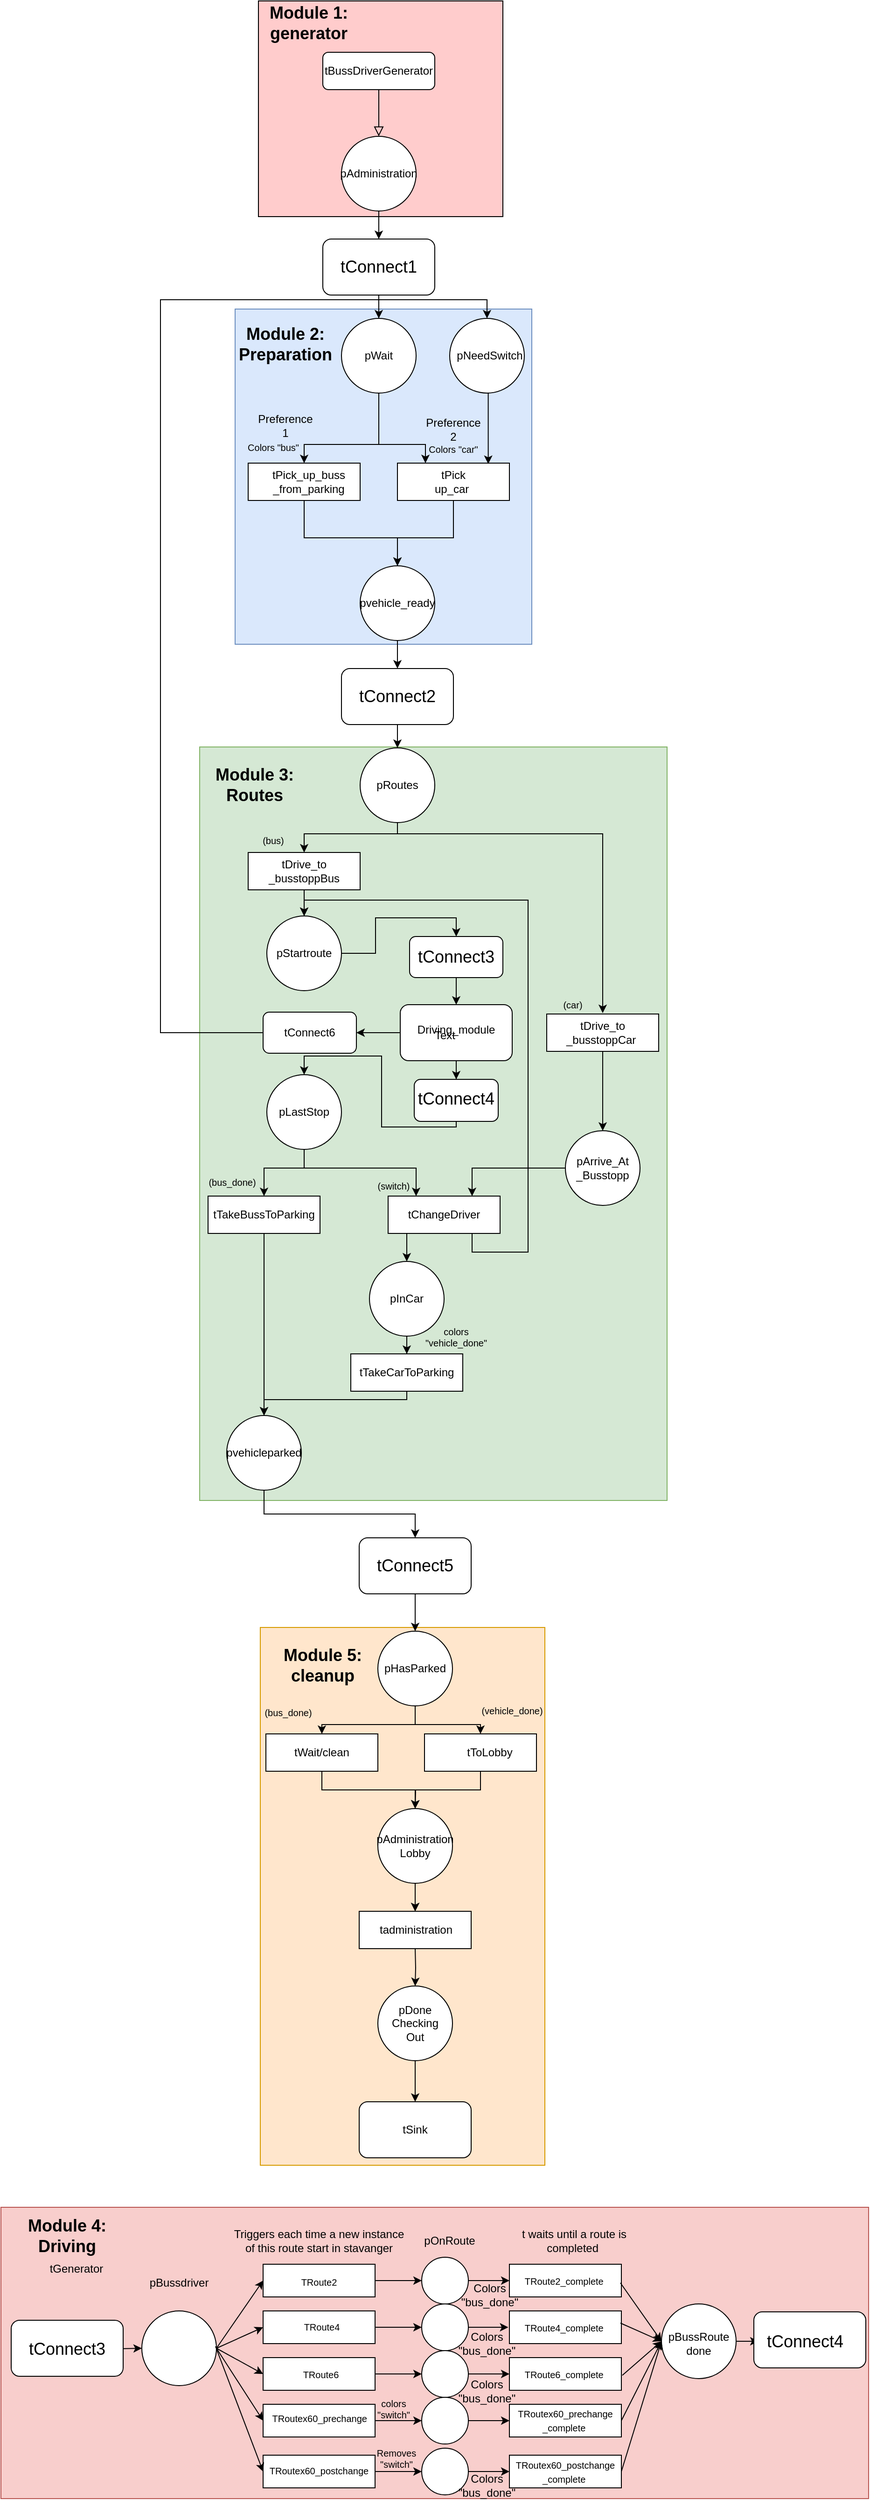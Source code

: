 <mxfile version="15.6.8" type="device"><diagram id="C5RBs43oDa-KdzZeNtuy" name="Page-1"><mxGraphModel dx="1585" dy="1028" grid="0" gridSize="10" guides="1" tooltips="1" connect="1" arrows="1" fold="1" page="0" pageScale="1" pageWidth="827" pageHeight="1169" math="0" shadow="0"><root><mxCell id="WIyWlLk6GJQsqaUBKTNV-0"/><mxCell id="WIyWlLk6GJQsqaUBKTNV-1" parent="WIyWlLk6GJQsqaUBKTNV-0"/><mxCell id="Y0ZDhXcXxqSFaHRM9jwh-70" value="" style="rounded=0;whiteSpace=wrap;html=1;fontSize=12;fillColor=#f8cecc;strokeColor=#b85450;" parent="WIyWlLk6GJQsqaUBKTNV-1" vertex="1"><mxGeometry x="-185" y="2003" width="930" height="312" as="geometry"/></mxCell><mxCell id="UIV8pSgh13lPTZIJmYiK-140" value="" style="rounded=0;whiteSpace=wrap;html=1;fontSize=12;fillColor=#FFCCCC;labelBackgroundColor=#FFCCCC;" parent="WIyWlLk6GJQsqaUBKTNV-1" vertex="1"><mxGeometry x="91" y="-360" width="262" height="231" as="geometry"/></mxCell><mxCell id="UIV8pSgh13lPTZIJmYiK-164" value="" style="rounded=0;whiteSpace=wrap;html=1;fontSize=12;fillColor=#ffe6cc;strokeColor=#d79b00;" parent="WIyWlLk6GJQsqaUBKTNV-1" vertex="1"><mxGeometry x="93" y="1382" width="305" height="576" as="geometry"/></mxCell><mxCell id="UIV8pSgh13lPTZIJmYiK-159" value="" style="rounded=0;whiteSpace=wrap;html=1;fontSize=12;fillColor=#dae8fc;strokeColor=#6c8ebf;" parent="WIyWlLk6GJQsqaUBKTNV-1" vertex="1"><mxGeometry x="66" y="-30" width="318" height="359" as="geometry"/></mxCell><mxCell id="UIV8pSgh13lPTZIJmYiK-162" value="" style="rounded=0;whiteSpace=wrap;html=1;fontSize=12;fillColor=#d5e8d4;strokeColor=#82b366;" parent="WIyWlLk6GJQsqaUBKTNV-1" vertex="1"><mxGeometry x="28" y="439" width="501" height="807" as="geometry"/></mxCell><mxCell id="WIyWlLk6GJQsqaUBKTNV-2" value="" style="rounded=0;html=1;jettySize=auto;orthogonalLoop=1;fontSize=11;endArrow=block;endFill=0;endSize=8;strokeWidth=1;shadow=0;labelBackgroundColor=none;edgeStyle=orthogonalEdgeStyle;" parent="WIyWlLk6GJQsqaUBKTNV-1" source="WIyWlLk6GJQsqaUBKTNV-3" target="UIV8pSgh13lPTZIJmYiK-0" edge="1"><mxGeometry relative="1" as="geometry"><mxPoint x="220" y="-195" as="targetPoint"/></mxGeometry></mxCell><mxCell id="WIyWlLk6GJQsqaUBKTNV-3" value="tBussDriverGenerator" style="rounded=1;whiteSpace=wrap;html=1;fontSize=12;glass=0;strokeWidth=1;shadow=0;" parent="WIyWlLk6GJQsqaUBKTNV-1" vertex="1"><mxGeometry x="160" y="-305" width="120" height="40" as="geometry"/></mxCell><mxCell id="UIV8pSgh13lPTZIJmYiK-4" style="edgeStyle=orthogonalEdgeStyle;rounded=0;orthogonalLoop=1;jettySize=auto;html=1;entryX=0.5;entryY=0;entryDx=0;entryDy=0;exitX=0.5;exitY=1;exitDx=0;exitDy=0;" parent="WIyWlLk6GJQsqaUBKTNV-1" source="UIV8pSgh13lPTZIJmYiK-154" target="UIV8pSgh13lPTZIJmYiK-3" edge="1"><mxGeometry relative="1" as="geometry"><Array as="points"><mxPoint x="220" y="115"/><mxPoint x="140" y="115"/></Array></mxGeometry></mxCell><mxCell id="UIV8pSgh13lPTZIJmYiK-116" style="edgeStyle=orthogonalEdgeStyle;rounded=0;orthogonalLoop=1;jettySize=auto;html=1;entryX=0.25;entryY=0;entryDx=0;entryDy=0;fontSize=12;exitX=0.5;exitY=1;exitDx=0;exitDy=0;" parent="WIyWlLk6GJQsqaUBKTNV-1" source="UIV8pSgh13lPTZIJmYiK-154" target="UIV8pSgh13lPTZIJmYiK-115" edge="1"><mxGeometry relative="1" as="geometry"><Array as="points"><mxPoint x="220" y="115"/><mxPoint x="270" y="115"/></Array></mxGeometry></mxCell><mxCell id="UIV8pSgh13lPTZIJmYiK-0" value="" style="ellipse;whiteSpace=wrap;html=1;aspect=fixed;" parent="WIyWlLk6GJQsqaUBKTNV-1" vertex="1"><mxGeometry x="180" y="-215" width="80" height="80" as="geometry"/></mxCell><mxCell id="UIV8pSgh13lPTZIJmYiK-1" value="pAdministration" style="text;html=1;strokeColor=none;fillColor=none;align=center;verticalAlign=middle;whiteSpace=wrap;rounded=0;" parent="WIyWlLk6GJQsqaUBKTNV-1" vertex="1"><mxGeometry x="200" y="-185" width="40" height="20" as="geometry"/></mxCell><mxCell id="UIV8pSgh13lPTZIJmYiK-63" style="edgeStyle=orthogonalEdgeStyle;rounded=0;orthogonalLoop=1;jettySize=auto;html=1;entryX=0.5;entryY=0;entryDx=0;entryDy=0;fontSize=12;" parent="WIyWlLk6GJQsqaUBKTNV-1" source="UIV8pSgh13lPTZIJmYiK-2" target="UIV8pSgh13lPTZIJmYiK-59" edge="1"><mxGeometry relative="1" as="geometry"><Array as="points"/></mxGeometry></mxCell><mxCell id="UIV8pSgh13lPTZIJmYiK-2" value="" style="rounded=0;whiteSpace=wrap;html=1;" parent="WIyWlLk6GJQsqaUBKTNV-1" vertex="1"><mxGeometry x="400" y="725" width="120" height="40" as="geometry"/></mxCell><mxCell id="UIV8pSgh13lPTZIJmYiK-15" style="edgeStyle=orthogonalEdgeStyle;rounded=0;orthogonalLoop=1;jettySize=auto;html=1;" parent="WIyWlLk6GJQsqaUBKTNV-1" source="UIV8pSgh13lPTZIJmYiK-3" target="UIV8pSgh13lPTZIJmYiK-21" edge="1"><mxGeometry relative="1" as="geometry"><mxPoint x="140" y="235" as="targetPoint"/><Array as="points"><mxPoint x="140" y="215"/><mxPoint x="240" y="215"/></Array></mxGeometry></mxCell><mxCell id="UIV8pSgh13lPTZIJmYiK-3" value="" style="rounded=0;whiteSpace=wrap;html=1;" parent="WIyWlLk6GJQsqaUBKTNV-1" vertex="1"><mxGeometry x="80" y="135" width="120" height="40" as="geometry"/></mxCell><mxCell id="UIV8pSgh13lPTZIJmYiK-6" value="tPick_up_buss&lt;br&gt;_from_parking" style="text;html=1;strokeColor=none;fillColor=none;align=center;verticalAlign=middle;whiteSpace=wrap;rounded=0;" parent="WIyWlLk6GJQsqaUBKTNV-1" vertex="1"><mxGeometry x="100" y="145" width="90" height="20" as="geometry"/></mxCell><mxCell id="UIV8pSgh13lPTZIJmYiK-7" value="tDrive_to _busstoppCar&amp;nbsp;" style="text;html=1;strokeColor=none;fillColor=none;align=center;verticalAlign=middle;whiteSpace=wrap;rounded=0;" parent="WIyWlLk6GJQsqaUBKTNV-1" vertex="1"><mxGeometry x="415" y="735" width="90" height="20" as="geometry"/></mxCell><mxCell id="UIV8pSgh13lPTZIJmYiK-24" style="edgeStyle=orthogonalEdgeStyle;rounded=0;orthogonalLoop=1;jettySize=auto;html=1;entryX=0.5;entryY=0;entryDx=0;entryDy=0;fontSize=18;" parent="WIyWlLk6GJQsqaUBKTNV-1" source="UIV8pSgh13lPTZIJmYiK-21" target="UIV8pSgh13lPTZIJmYiK-23" edge="1"><mxGeometry relative="1" as="geometry"/></mxCell><mxCell id="UIV8pSgh13lPTZIJmYiK-21" value="" style="ellipse;whiteSpace=wrap;html=1;aspect=fixed;" parent="WIyWlLk6GJQsqaUBKTNV-1" vertex="1"><mxGeometry x="200" y="245" width="80" height="80" as="geometry"/></mxCell><mxCell id="UIV8pSgh13lPTZIJmYiK-22" value="pvehicle_ready" style="text;html=1;strokeColor=none;fillColor=none;align=center;verticalAlign=middle;whiteSpace=wrap;rounded=0;" parent="WIyWlLk6GJQsqaUBKTNV-1" vertex="1"><mxGeometry x="220" y="275" width="40" height="20" as="geometry"/></mxCell><mxCell id="UIV8pSgh13lPTZIJmYiK-138" style="edgeStyle=orthogonalEdgeStyle;rounded=0;orthogonalLoop=1;jettySize=auto;html=1;entryX=0.5;entryY=0;entryDx=0;entryDy=0;fontSize=12;" parent="WIyWlLk6GJQsqaUBKTNV-1" source="UIV8pSgh13lPTZIJmYiK-23" target="UIV8pSgh13lPTZIJmYiK-137" edge="1"><mxGeometry relative="1" as="geometry"/></mxCell><mxCell id="UIV8pSgh13lPTZIJmYiK-23" value="" style="rounded=1;whiteSpace=wrap;html=1;" parent="WIyWlLk6GJQsqaUBKTNV-1" vertex="1"><mxGeometry x="180" y="355" width="120" height="60" as="geometry"/></mxCell><mxCell id="UIV8pSgh13lPTZIJmYiK-25" value="tConnect2" style="text;html=1;strokeColor=none;fillColor=none;align=center;verticalAlign=middle;whiteSpace=wrap;rounded=0;fontSize=18;" parent="WIyWlLk6GJQsqaUBKTNV-1" vertex="1"><mxGeometry x="190" y="375" width="100" height="20" as="geometry"/></mxCell><mxCell id="Y0ZDhXcXxqSFaHRM9jwh-4" style="edgeStyle=orthogonalEdgeStyle;rounded=0;orthogonalLoop=1;jettySize=auto;html=1;entryX=0.5;entryY=0;entryDx=0;entryDy=0;" parent="WIyWlLk6GJQsqaUBKTNV-1" source="UIV8pSgh13lPTZIJmYiK-27" target="Y0ZDhXcXxqSFaHRM9jwh-0" edge="1"><mxGeometry relative="1" as="geometry"/></mxCell><mxCell id="UIV8pSgh13lPTZIJmYiK-27" value="" style="ellipse;whiteSpace=wrap;html=1;aspect=fixed;" parent="WIyWlLk6GJQsqaUBKTNV-1" vertex="1"><mxGeometry x="100" y="620" width="80" height="80" as="geometry"/></mxCell><mxCell id="UIV8pSgh13lPTZIJmYiK-29" value="pStartroute" style="text;html=1;strokeColor=none;fillColor=none;align=center;verticalAlign=middle;whiteSpace=wrap;rounded=0;fontSize=12;" parent="WIyWlLk6GJQsqaUBKTNV-1" vertex="1"><mxGeometry x="120" y="650" width="40" height="20" as="geometry"/></mxCell><mxCell id="UIV8pSgh13lPTZIJmYiK-54" style="edgeStyle=orthogonalEdgeStyle;rounded=0;orthogonalLoop=1;jettySize=auto;html=1;fontSize=12;entryX=0.5;entryY=0;entryDx=0;entryDy=0;" parent="WIyWlLk6GJQsqaUBKTNV-1" source="UIV8pSgh13lPTZIJmYiK-43" target="UIV8pSgh13lPTZIJmYiK-52" edge="1"><mxGeometry relative="1" as="geometry"><Array as="points"><mxPoint x="140" y="890"/><mxPoint x="97" y="890"/></Array></mxGeometry></mxCell><mxCell id="UIV8pSgh13lPTZIJmYiK-55" style="edgeStyle=orthogonalEdgeStyle;rounded=0;orthogonalLoop=1;jettySize=auto;html=1;entryX=0.25;entryY=0;entryDx=0;entryDy=0;fontSize=12;" parent="WIyWlLk6GJQsqaUBKTNV-1" source="UIV8pSgh13lPTZIJmYiK-43" target="UIV8pSgh13lPTZIJmYiK-53" edge="1"><mxGeometry relative="1" as="geometry"><Array as="points"><mxPoint x="140" y="890"/><mxPoint x="260" y="890"/></Array></mxGeometry></mxCell><mxCell id="UIV8pSgh13lPTZIJmYiK-43" value="" style="ellipse;whiteSpace=wrap;html=1;aspect=fixed;fontSize=12;" parent="WIyWlLk6GJQsqaUBKTNV-1" vertex="1"><mxGeometry x="100" y="790" width="80" height="80" as="geometry"/></mxCell><mxCell id="UIV8pSgh13lPTZIJmYiK-44" value="pLastStop" style="text;html=1;strokeColor=none;fillColor=none;align=center;verticalAlign=middle;whiteSpace=wrap;rounded=0;fontSize=12;" parent="WIyWlLk6GJQsqaUBKTNV-1" vertex="1"><mxGeometry x="120" y="820" width="40" height="20" as="geometry"/></mxCell><mxCell id="UIV8pSgh13lPTZIJmYiK-70" style="edgeStyle=orthogonalEdgeStyle;rounded=0;orthogonalLoop=1;jettySize=auto;html=1;entryX=0.5;entryY=0;entryDx=0;entryDy=0;fontSize=12;" parent="WIyWlLk6GJQsqaUBKTNV-1" source="UIV8pSgh13lPTZIJmYiK-52" target="UIV8pSgh13lPTZIJmYiK-69" edge="1"><mxGeometry relative="1" as="geometry"/></mxCell><mxCell id="UIV8pSgh13lPTZIJmYiK-52" value="" style="rounded=0;whiteSpace=wrap;html=1;" parent="WIyWlLk6GJQsqaUBKTNV-1" vertex="1"><mxGeometry x="37" y="920" width="120" height="40" as="geometry"/></mxCell><mxCell id="UIV8pSgh13lPTZIJmYiK-97" style="edgeStyle=orthogonalEdgeStyle;rounded=0;orthogonalLoop=1;jettySize=auto;html=1;fontSize=12;" parent="WIyWlLk6GJQsqaUBKTNV-1" source="UIV8pSgh13lPTZIJmYiK-53" target="UIV8pSgh13lPTZIJmYiK-95" edge="1"><mxGeometry relative="1" as="geometry"><Array as="points"><mxPoint x="250" y="970"/><mxPoint x="250" y="970"/></Array></mxGeometry></mxCell><mxCell id="UIV8pSgh13lPTZIJmYiK-151" style="edgeStyle=orthogonalEdgeStyle;rounded=0;orthogonalLoop=1;jettySize=auto;html=1;exitX=0.75;exitY=1;exitDx=0;exitDy=0;entryX=0.5;entryY=0;entryDx=0;entryDy=0;fontSize=12;" parent="WIyWlLk6GJQsqaUBKTNV-1" source="UIV8pSgh13lPTZIJmYiK-53" target="UIV8pSgh13lPTZIJmYiK-27" edge="1"><mxGeometry relative="1" as="geometry"><Array as="points"><mxPoint x="320" y="980"/><mxPoint x="380" y="980"/><mxPoint x="380" y="603"/><mxPoint x="140" y="603"/></Array></mxGeometry></mxCell><mxCell id="UIV8pSgh13lPTZIJmYiK-53" value="" style="rounded=0;whiteSpace=wrap;html=1;" parent="WIyWlLk6GJQsqaUBKTNV-1" vertex="1"><mxGeometry x="230" y="920" width="120" height="40" as="geometry"/></mxCell><mxCell id="UIV8pSgh13lPTZIJmYiK-56" value="tTakeBussToParking" style="text;html=1;strokeColor=none;fillColor=none;align=center;verticalAlign=middle;whiteSpace=wrap;rounded=0;fontSize=12;" parent="WIyWlLk6GJQsqaUBKTNV-1" vertex="1"><mxGeometry x="77" y="930" width="40" height="20" as="geometry"/></mxCell><mxCell id="UIV8pSgh13lPTZIJmYiK-57" value="tChangeDriver" style="text;html=1;strokeColor=none;fillColor=none;align=center;verticalAlign=middle;whiteSpace=wrap;rounded=0;fontSize=12;" parent="WIyWlLk6GJQsqaUBKTNV-1" vertex="1"><mxGeometry x="270" y="930" width="40" height="20" as="geometry"/></mxCell><mxCell id="UIV8pSgh13lPTZIJmYiK-61" style="edgeStyle=orthogonalEdgeStyle;rounded=0;orthogonalLoop=1;jettySize=auto;html=1;entryX=0.75;entryY=0;entryDx=0;entryDy=0;fontSize=12;" parent="WIyWlLk6GJQsqaUBKTNV-1" source="UIV8pSgh13lPTZIJmYiK-59" target="UIV8pSgh13lPTZIJmYiK-53" edge="1"><mxGeometry relative="1" as="geometry"/></mxCell><mxCell id="UIV8pSgh13lPTZIJmYiK-59" value="" style="ellipse;whiteSpace=wrap;html=1;aspect=fixed;fontSize=12;" parent="WIyWlLk6GJQsqaUBKTNV-1" vertex="1"><mxGeometry x="420" y="850" width="80" height="80" as="geometry"/></mxCell><mxCell id="UIV8pSgh13lPTZIJmYiK-64" value="pArrive_At _Busstopp" style="text;html=1;strokeColor=none;fillColor=none;align=center;verticalAlign=middle;whiteSpace=wrap;rounded=0;fontSize=12;" parent="WIyWlLk6GJQsqaUBKTNV-1" vertex="1"><mxGeometry x="440" y="880" width="40" height="20" as="geometry"/></mxCell><mxCell id="UIV8pSgh13lPTZIJmYiK-66" style="edgeStyle=orthogonalEdgeStyle;rounded=0;orthogonalLoop=1;jettySize=auto;html=1;entryX=0.5;entryY=0;entryDx=0;entryDy=0;fontSize=18;" parent="WIyWlLk6GJQsqaUBKTNV-1" source="UIV8pSgh13lPTZIJmYiK-67" edge="1"><mxGeometry relative="1" as="geometry"><mxPoint x="259" y="1386" as="targetPoint"/></mxGeometry></mxCell><mxCell id="UIV8pSgh13lPTZIJmYiK-67" value="" style="rounded=1;whiteSpace=wrap;html=1;" parent="WIyWlLk6GJQsqaUBKTNV-1" vertex="1"><mxGeometry x="199" y="1286" width="120" height="60" as="geometry"/></mxCell><mxCell id="UIV8pSgh13lPTZIJmYiK-68" value="tConnect5" style="text;html=1;strokeColor=none;fillColor=none;align=center;verticalAlign=middle;whiteSpace=wrap;rounded=0;fontSize=18;" parent="WIyWlLk6GJQsqaUBKTNV-1" vertex="1"><mxGeometry x="209" y="1306" width="100" height="20" as="geometry"/></mxCell><mxCell id="Y0ZDhXcXxqSFaHRM9jwh-11" style="edgeStyle=orthogonalEdgeStyle;rounded=0;orthogonalLoop=1;jettySize=auto;html=1;entryX=0.5;entryY=0;entryDx=0;entryDy=0;exitX=0.5;exitY=1;exitDx=0;exitDy=0;" parent="WIyWlLk6GJQsqaUBKTNV-1" source="UIV8pSgh13lPTZIJmYiK-69" target="UIV8pSgh13lPTZIJmYiK-67" edge="1"><mxGeometry relative="1" as="geometry"/></mxCell><mxCell id="UIV8pSgh13lPTZIJmYiK-69" value="" style="ellipse;whiteSpace=wrap;html=1;aspect=fixed;fontSize=12;" parent="WIyWlLk6GJQsqaUBKTNV-1" vertex="1"><mxGeometry x="57" y="1155" width="80" height="80" as="geometry"/></mxCell><mxCell id="UIV8pSgh13lPTZIJmYiK-71" value="pvehicleparked" style="text;html=1;strokeColor=none;fillColor=none;align=center;verticalAlign=middle;whiteSpace=wrap;rounded=0;fontSize=12;" parent="WIyWlLk6GJQsqaUBKTNV-1" vertex="1"><mxGeometry x="77" y="1185" width="40" height="20" as="geometry"/></mxCell><mxCell id="UIV8pSgh13lPTZIJmYiK-78" style="edgeStyle=orthogonalEdgeStyle;rounded=0;orthogonalLoop=1;jettySize=auto;html=1;entryX=0.5;entryY=0;entryDx=0;entryDy=0;fontSize=12;" parent="WIyWlLk6GJQsqaUBKTNV-1" source="UIV8pSgh13lPTZIJmYiK-74" target="UIV8pSgh13lPTZIJmYiK-77" edge="1"><mxGeometry relative="1" as="geometry"><Array as="points"><mxPoint x="259" y="1486"/><mxPoint x="159" y="1486"/></Array></mxGeometry></mxCell><mxCell id="UIV8pSgh13lPTZIJmYiK-168" style="edgeStyle=orthogonalEdgeStyle;rounded=0;orthogonalLoop=1;jettySize=auto;html=1;entryX=0.5;entryY=0;entryDx=0;entryDy=0;fontSize=12;" parent="WIyWlLk6GJQsqaUBKTNV-1" source="UIV8pSgh13lPTZIJmYiK-74" target="UIV8pSgh13lPTZIJmYiK-166" edge="1"><mxGeometry relative="1" as="geometry"><Array as="points"><mxPoint x="259" y="1486"/><mxPoint x="329" y="1486"/></Array></mxGeometry></mxCell><mxCell id="UIV8pSgh13lPTZIJmYiK-74" value="" style="ellipse;whiteSpace=wrap;html=1;aspect=fixed;fontSize=12;" parent="WIyWlLk6GJQsqaUBKTNV-1" vertex="1"><mxGeometry x="219" y="1386" width="80" height="80" as="geometry"/></mxCell><mxCell id="UIV8pSgh13lPTZIJmYiK-75" value="pHasParked" style="text;html=1;strokeColor=none;fillColor=none;align=center;verticalAlign=middle;whiteSpace=wrap;rounded=0;fontSize=12;" parent="WIyWlLk6GJQsqaUBKTNV-1" vertex="1"><mxGeometry x="239" y="1416" width="40" height="20" as="geometry"/></mxCell><mxCell id="UIV8pSgh13lPTZIJmYiK-77" value="" style="rounded=0;whiteSpace=wrap;html=1;" parent="WIyWlLk6GJQsqaUBKTNV-1" vertex="1"><mxGeometry x="99" y="1496" width="120" height="40" as="geometry"/></mxCell><mxCell id="UIV8pSgh13lPTZIJmYiK-79" value="tWait/clean" style="text;html=1;strokeColor=none;fillColor=none;align=center;verticalAlign=middle;whiteSpace=wrap;rounded=0;fontSize=12;" parent="WIyWlLk6GJQsqaUBKTNV-1" vertex="1"><mxGeometry x="139" y="1506" width="40" height="20" as="geometry"/></mxCell><mxCell id="UIV8pSgh13lPTZIJmYiK-81" style="edgeStyle=orthogonalEdgeStyle;rounded=0;orthogonalLoop=1;jettySize=auto;html=1;entryX=0.5;entryY=0;entryDx=0;entryDy=0;fontSize=18;exitX=0.5;exitY=1;exitDx=0;exitDy=0;" parent="WIyWlLk6GJQsqaUBKTNV-1" source="UIV8pSgh13lPTZIJmYiK-77" edge="1"><mxGeometry relative="1" as="geometry"><mxPoint x="259" y="1576" as="targetPoint"/><mxPoint x="259" y="1536" as="sourcePoint"/></mxGeometry></mxCell><mxCell id="UIV8pSgh13lPTZIJmYiK-82" style="edgeStyle=orthogonalEdgeStyle;rounded=0;orthogonalLoop=1;jettySize=auto;html=1;entryX=0.5;entryY=0;entryDx=0;entryDy=0;fontSize=12;" parent="WIyWlLk6GJQsqaUBKTNV-1" source="UIV8pSgh13lPTZIJmYiK-83" edge="1"><mxGeometry relative="1" as="geometry"><mxPoint x="259" y="1686" as="targetPoint"/></mxGeometry></mxCell><mxCell id="UIV8pSgh13lPTZIJmYiK-83" value="" style="ellipse;whiteSpace=wrap;html=1;aspect=fixed;fontSize=12;" parent="WIyWlLk6GJQsqaUBKTNV-1" vertex="1"><mxGeometry x="219" y="1576" width="80" height="80" as="geometry"/></mxCell><mxCell id="UIV8pSgh13lPTZIJmYiK-84" value="pAdministration Lobby" style="text;html=1;strokeColor=none;fillColor=none;align=center;verticalAlign=middle;whiteSpace=wrap;rounded=0;fontSize=12;" parent="WIyWlLk6GJQsqaUBKTNV-1" vertex="1"><mxGeometry x="239" y="1606" width="40" height="20" as="geometry"/></mxCell><mxCell id="UIV8pSgh13lPTZIJmYiK-85" style="edgeStyle=orthogonalEdgeStyle;rounded=0;orthogonalLoop=1;jettySize=auto;html=1;entryX=0.5;entryY=0;entryDx=0;entryDy=0;fontSize=12;" parent="WIyWlLk6GJQsqaUBKTNV-1" target="UIV8pSgh13lPTZIJmYiK-86" edge="1"><mxGeometry relative="1" as="geometry"><mxPoint x="259" y="1656" as="sourcePoint"/></mxGeometry></mxCell><mxCell id="UIV8pSgh13lPTZIJmYiK-86" value="" style="rounded=0;whiteSpace=wrap;html=1;" parent="WIyWlLk6GJQsqaUBKTNV-1" vertex="1"><mxGeometry x="199" y="1686" width="120" height="40" as="geometry"/></mxCell><mxCell id="UIV8pSgh13lPTZIJmYiK-87" value="tadministration" style="text;html=1;strokeColor=none;fillColor=none;align=center;verticalAlign=middle;whiteSpace=wrap;rounded=0;fontSize=12;" parent="WIyWlLk6GJQsqaUBKTNV-1" vertex="1"><mxGeometry x="240" y="1696" width="40" height="20" as="geometry"/></mxCell><mxCell id="UIV8pSgh13lPTZIJmYiK-88" style="edgeStyle=orthogonalEdgeStyle;rounded=0;orthogonalLoop=1;jettySize=auto;html=1;entryX=0.5;entryY=0;entryDx=0;entryDy=0;fontSize=18;" parent="WIyWlLk6GJQsqaUBKTNV-1" edge="1"><mxGeometry relative="1" as="geometry"><mxPoint x="259" y="1766" as="targetPoint"/><mxPoint x="259" y="1726" as="sourcePoint"/></mxGeometry></mxCell><mxCell id="UIV8pSgh13lPTZIJmYiK-93" style="edgeStyle=orthogonalEdgeStyle;rounded=0;orthogonalLoop=1;jettySize=auto;html=1;fontSize=12;entryX=0.5;entryY=0;entryDx=0;entryDy=0;" parent="WIyWlLk6GJQsqaUBKTNV-1" source="UIV8pSgh13lPTZIJmYiK-90" target="UIV8pSgh13lPTZIJmYiK-92" edge="1"><mxGeometry relative="1" as="geometry"><mxPoint x="259" y="1886" as="targetPoint"/></mxGeometry></mxCell><mxCell id="UIV8pSgh13lPTZIJmYiK-90" value="" style="ellipse;whiteSpace=wrap;html=1;aspect=fixed;fontSize=12;" parent="WIyWlLk6GJQsqaUBKTNV-1" vertex="1"><mxGeometry x="219" y="1766" width="80" height="80" as="geometry"/></mxCell><mxCell id="UIV8pSgh13lPTZIJmYiK-91" value="pDone&lt;br&gt;Checking&lt;br&gt;Out" style="text;html=1;strokeColor=none;fillColor=none;align=center;verticalAlign=middle;whiteSpace=wrap;rounded=0;fontSize=12;" parent="WIyWlLk6GJQsqaUBKTNV-1" vertex="1"><mxGeometry x="239" y="1796" width="40" height="20" as="geometry"/></mxCell><mxCell id="UIV8pSgh13lPTZIJmYiK-92" value="" style="rounded=1;whiteSpace=wrap;html=1;fontSize=12;" parent="WIyWlLk6GJQsqaUBKTNV-1" vertex="1"><mxGeometry x="199" y="1890" width="120" height="60" as="geometry"/></mxCell><mxCell id="UIV8pSgh13lPTZIJmYiK-94" value="tSink" style="text;html=1;strokeColor=none;fillColor=none;align=center;verticalAlign=middle;whiteSpace=wrap;rounded=0;fontSize=12;" parent="WIyWlLk6GJQsqaUBKTNV-1" vertex="1"><mxGeometry x="239" y="1910" width="40" height="20" as="geometry"/></mxCell><mxCell id="UIV8pSgh13lPTZIJmYiK-106" style="edgeStyle=orthogonalEdgeStyle;rounded=0;orthogonalLoop=1;jettySize=auto;html=1;entryX=0.5;entryY=0;entryDx=0;entryDy=0;fontSize=12;" parent="WIyWlLk6GJQsqaUBKTNV-1" source="UIV8pSgh13lPTZIJmYiK-95" target="UIV8pSgh13lPTZIJmYiK-104" edge="1"><mxGeometry relative="1" as="geometry"/></mxCell><mxCell id="UIV8pSgh13lPTZIJmYiK-95" value="" style="ellipse;whiteSpace=wrap;html=1;aspect=fixed;fontSize=12;" parent="WIyWlLk6GJQsqaUBKTNV-1" vertex="1"><mxGeometry x="210" y="990" width="80" height="80" as="geometry"/></mxCell><mxCell id="UIV8pSgh13lPTZIJmYiK-96" value="pInCar" style="text;html=1;strokeColor=none;fillColor=none;align=center;verticalAlign=middle;whiteSpace=wrap;rounded=0;fontSize=12;" parent="WIyWlLk6GJQsqaUBKTNV-1" vertex="1"><mxGeometry x="230" y="1020" width="40" height="20" as="geometry"/></mxCell><mxCell id="UIV8pSgh13lPTZIJmYiK-130" style="edgeStyle=orthogonalEdgeStyle;rounded=0;orthogonalLoop=1;jettySize=auto;html=1;fontSize=12;entryX=0.5;entryY=0;entryDx=0;entryDy=0;" parent="WIyWlLk6GJQsqaUBKTNV-1" source="UIV8pSgh13lPTZIJmYiK-104" target="UIV8pSgh13lPTZIJmYiK-69" edge="1"><mxGeometry relative="1" as="geometry"><mxPoint x="20" y="990" as="targetPoint"/><Array as="points"><mxPoint x="250" y="1138"/><mxPoint x="97" y="1138"/></Array></mxGeometry></mxCell><mxCell id="UIV8pSgh13lPTZIJmYiK-104" value="" style="rounded=0;whiteSpace=wrap;html=1;" parent="WIyWlLk6GJQsqaUBKTNV-1" vertex="1"><mxGeometry x="190" y="1089" width="120" height="40" as="geometry"/></mxCell><mxCell id="UIV8pSgh13lPTZIJmYiK-105" value="tTakeCarToParking" style="text;html=1;strokeColor=none;fillColor=none;align=center;verticalAlign=middle;whiteSpace=wrap;rounded=0;fontSize=12;" parent="WIyWlLk6GJQsqaUBKTNV-1" vertex="1"><mxGeometry x="230" y="1099" width="40" height="20" as="geometry"/></mxCell><mxCell id="UIV8pSgh13lPTZIJmYiK-115" value="" style="rounded=0;whiteSpace=wrap;html=1;" parent="WIyWlLk6GJQsqaUBKTNV-1" vertex="1"><mxGeometry x="240" y="135" width="120" height="40" as="geometry"/></mxCell><mxCell id="UIV8pSgh13lPTZIJmYiK-136" style="edgeStyle=orthogonalEdgeStyle;rounded=0;orthogonalLoop=1;jettySize=auto;html=1;fontSize=12;" parent="WIyWlLk6GJQsqaUBKTNV-1" target="UIV8pSgh13lPTZIJmYiK-21" edge="1"><mxGeometry relative="1" as="geometry"><Array as="points"><mxPoint x="300" y="215"/><mxPoint x="240" y="215"/></Array><mxPoint x="300" y="175" as="sourcePoint"/></mxGeometry></mxCell><mxCell id="UIV8pSgh13lPTZIJmYiK-112" value="tPick up_car&amp;nbsp;" style="text;html=1;strokeColor=none;fillColor=none;align=center;verticalAlign=middle;whiteSpace=wrap;rounded=0;fontSize=12;" parent="WIyWlLk6GJQsqaUBKTNV-1" vertex="1"><mxGeometry x="280" y="145" width="40" height="20" as="geometry"/></mxCell><mxCell id="UIV8pSgh13lPTZIJmYiK-144" style="edgeStyle=orthogonalEdgeStyle;rounded=0;orthogonalLoop=1;jettySize=auto;html=1;entryX=0.5;entryY=0;entryDx=0;entryDy=0;fontSize=12;" parent="WIyWlLk6GJQsqaUBKTNV-1" source="UIV8pSgh13lPTZIJmYiK-137" target="UIV8pSgh13lPTZIJmYiK-141" edge="1"><mxGeometry relative="1" as="geometry"><Array as="points"><mxPoint x="240" y="532"/><mxPoint x="140" y="532"/></Array></mxGeometry></mxCell><mxCell id="UIV8pSgh13lPTZIJmYiK-149" style="edgeStyle=orthogonalEdgeStyle;rounded=0;orthogonalLoop=1;jettySize=auto;html=1;fontSize=12;" parent="WIyWlLk6GJQsqaUBKTNV-1" edge="1"><mxGeometry relative="1" as="geometry"><mxPoint x="240" y="522" as="sourcePoint"/><mxPoint x="460" y="724" as="targetPoint"/><Array as="points"><mxPoint x="240" y="532"/><mxPoint x="460" y="532"/></Array></mxGeometry></mxCell><mxCell id="UIV8pSgh13lPTZIJmYiK-137" value="" style="ellipse;whiteSpace=wrap;html=1;aspect=fixed;" parent="WIyWlLk6GJQsqaUBKTNV-1" vertex="1"><mxGeometry x="200" y="440" width="80" height="80" as="geometry"/></mxCell><mxCell id="UIV8pSgh13lPTZIJmYiK-139" value="pRoutes" style="text;html=1;strokeColor=none;fillColor=none;align=center;verticalAlign=middle;whiteSpace=wrap;rounded=0;fontSize=12;" parent="WIyWlLk6GJQsqaUBKTNV-1" vertex="1"><mxGeometry x="220" y="470" width="40" height="20" as="geometry"/></mxCell><mxCell id="UIV8pSgh13lPTZIJmYiK-146" style="edgeStyle=orthogonalEdgeStyle;rounded=0;orthogonalLoop=1;jettySize=auto;html=1;fontSize=12;" parent="WIyWlLk6GJQsqaUBKTNV-1" source="UIV8pSgh13lPTZIJmYiK-141" target="UIV8pSgh13lPTZIJmYiK-27" edge="1"><mxGeometry relative="1" as="geometry"/></mxCell><mxCell id="UIV8pSgh13lPTZIJmYiK-141" value="" style="rounded=0;whiteSpace=wrap;html=1;" parent="WIyWlLk6GJQsqaUBKTNV-1" vertex="1"><mxGeometry x="80" y="552" width="120" height="40" as="geometry"/></mxCell><mxCell id="UIV8pSgh13lPTZIJmYiK-142" value="tDrive_to _busstoppBus" style="text;html=1;strokeColor=none;fillColor=none;align=center;verticalAlign=middle;whiteSpace=wrap;rounded=0;" parent="WIyWlLk6GJQsqaUBKTNV-1" vertex="1"><mxGeometry x="95" y="562" width="90" height="20" as="geometry"/></mxCell><mxCell id="UIV8pSgh13lPTZIJmYiK-152" style="edgeStyle=orthogonalEdgeStyle;rounded=0;orthogonalLoop=1;jettySize=auto;html=1;entryX=0.5;entryY=0;entryDx=0;entryDy=0;fontSize=18;" parent="WIyWlLk6GJQsqaUBKTNV-1" target="UIV8pSgh13lPTZIJmYiK-154" edge="1"><mxGeometry relative="1" as="geometry"><mxPoint x="220" y="-135" as="sourcePoint"/></mxGeometry></mxCell><mxCell id="UIV8pSgh13lPTZIJmYiK-153" style="edgeStyle=orthogonalEdgeStyle;rounded=0;orthogonalLoop=1;jettySize=auto;html=1;entryX=0.5;entryY=0;entryDx=0;entryDy=0;fontSize=12;" parent="WIyWlLk6GJQsqaUBKTNV-1" source="UIV8pSgh13lPTZIJmYiK-154" edge="1"><mxGeometry relative="1" as="geometry"><mxPoint x="220" y="-20" as="targetPoint"/></mxGeometry></mxCell><mxCell id="UIV8pSgh13lPTZIJmYiK-154" value="" style="rounded=1;whiteSpace=wrap;html=1;" parent="WIyWlLk6GJQsqaUBKTNV-1" vertex="1"><mxGeometry x="160" y="-105" width="120" height="60" as="geometry"/></mxCell><mxCell id="UIV8pSgh13lPTZIJmYiK-155" value="tConnect1" style="text;html=1;strokeColor=none;fillColor=none;align=center;verticalAlign=middle;whiteSpace=wrap;rounded=0;fontSize=18;" parent="WIyWlLk6GJQsqaUBKTNV-1" vertex="1"><mxGeometry x="170" y="-85" width="100" height="20" as="geometry"/></mxCell><mxCell id="UIV8pSgh13lPTZIJmYiK-156" value="" style="ellipse;whiteSpace=wrap;html=1;aspect=fixed;" parent="WIyWlLk6GJQsqaUBKTNV-1" vertex="1"><mxGeometry x="180" y="-20" width="80" height="80" as="geometry"/></mxCell><mxCell id="UIV8pSgh13lPTZIJmYiK-157" value="pWait" style="text;html=1;strokeColor=none;fillColor=none;align=center;verticalAlign=middle;whiteSpace=wrap;rounded=0;" parent="WIyWlLk6GJQsqaUBKTNV-1" vertex="1"><mxGeometry x="200" y="10" width="40" height="20" as="geometry"/></mxCell><mxCell id="UIV8pSgh13lPTZIJmYiK-19" value="Module 1: generator" style="text;html=1;strokeColor=none;fillColor=none;align=center;verticalAlign=middle;whiteSpace=wrap;rounded=0;fontStyle=1;fontSize=18;" parent="WIyWlLk6GJQsqaUBKTNV-1" vertex="1"><mxGeometry x="95" y="-346" width="100" height="20" as="geometry"/></mxCell><mxCell id="UIV8pSgh13lPTZIJmYiK-158" value="Module 2: Preparation" style="text;html=1;strokeColor=none;fillColor=none;align=center;verticalAlign=middle;whiteSpace=wrap;rounded=0;fontStyle=1;fontSize=18;" parent="WIyWlLk6GJQsqaUBKTNV-1" vertex="1"><mxGeometry x="70" y="-20" width="100" height="55" as="geometry"/></mxCell><mxCell id="UIV8pSgh13lPTZIJmYiK-163" value="Module 3: Routes" style="text;html=1;strokeColor=none;fillColor=none;align=center;verticalAlign=middle;whiteSpace=wrap;rounded=0;fontStyle=1;fontSize=18;" parent="WIyWlLk6GJQsqaUBKTNV-1" vertex="1"><mxGeometry x="37" y="452.5" width="100" height="55" as="geometry"/></mxCell><mxCell id="UIV8pSgh13lPTZIJmYiK-165" value="Module 5: cleanup" style="text;html=1;strokeColor=none;fillColor=none;align=center;verticalAlign=middle;whiteSpace=wrap;rounded=0;fontStyle=1;fontSize=18;" parent="WIyWlLk6GJQsqaUBKTNV-1" vertex="1"><mxGeometry x="110" y="1395" width="100" height="55" as="geometry"/></mxCell><mxCell id="UIV8pSgh13lPTZIJmYiK-169" style="edgeStyle=orthogonalEdgeStyle;rounded=0;orthogonalLoop=1;jettySize=auto;html=1;fontSize=12;" parent="WIyWlLk6GJQsqaUBKTNV-1" source="UIV8pSgh13lPTZIJmYiK-166" target="UIV8pSgh13lPTZIJmYiK-83" edge="1"><mxGeometry relative="1" as="geometry"/></mxCell><mxCell id="UIV8pSgh13lPTZIJmYiK-166" value="" style="rounded=0;whiteSpace=wrap;html=1;" parent="WIyWlLk6GJQsqaUBKTNV-1" vertex="1"><mxGeometry x="269" y="1496" width="120" height="40" as="geometry"/></mxCell><mxCell id="UIV8pSgh13lPTZIJmYiK-167" value="tToLobby" style="text;html=1;strokeColor=none;fillColor=none;align=center;verticalAlign=middle;whiteSpace=wrap;rounded=0;fontSize=12;" parent="WIyWlLk6GJQsqaUBKTNV-1" vertex="1"><mxGeometry x="319" y="1506" width="40" height="20" as="geometry"/></mxCell><mxCell id="Y0ZDhXcXxqSFaHRM9jwh-8" style="edgeStyle=orthogonalEdgeStyle;rounded=0;orthogonalLoop=1;jettySize=auto;html=1;entryX=0.5;entryY=0;entryDx=0;entryDy=0;" parent="WIyWlLk6GJQsqaUBKTNV-1" source="Y0ZDhXcXxqSFaHRM9jwh-0" target="Y0ZDhXcXxqSFaHRM9jwh-7" edge="1"><mxGeometry relative="1" as="geometry"/></mxCell><mxCell id="Y0ZDhXcXxqSFaHRM9jwh-0" value="" style="rounded=1;whiteSpace=wrap;html=1;" parent="WIyWlLk6GJQsqaUBKTNV-1" vertex="1"><mxGeometry x="253" y="642" width="100" height="44" as="geometry"/></mxCell><mxCell id="Y0ZDhXcXxqSFaHRM9jwh-1" value="tConnect3" style="text;html=1;strokeColor=none;fillColor=none;align=center;verticalAlign=middle;whiteSpace=wrap;rounded=0;fontSize=18;" parent="WIyWlLk6GJQsqaUBKTNV-1" vertex="1"><mxGeometry x="253" y="654" width="100" height="20" as="geometry"/></mxCell><mxCell id="Y0ZDhXcXxqSFaHRM9jwh-5" style="edgeStyle=orthogonalEdgeStyle;rounded=0;orthogonalLoop=1;jettySize=auto;html=1;entryX=0.5;entryY=0;entryDx=0;entryDy=0;" parent="WIyWlLk6GJQsqaUBKTNV-1" source="Y0ZDhXcXxqSFaHRM9jwh-2" target="UIV8pSgh13lPTZIJmYiK-43" edge="1"><mxGeometry relative="1" as="geometry"><Array as="points"><mxPoint x="303" y="846"/><mxPoint x="223" y="846"/><mxPoint x="223" y="770"/><mxPoint x="140" y="770"/></Array></mxGeometry></mxCell><mxCell id="Y0ZDhXcXxqSFaHRM9jwh-2" value="" style="rounded=1;whiteSpace=wrap;html=1;" parent="WIyWlLk6GJQsqaUBKTNV-1" vertex="1"><mxGeometry x="258" y="795" width="90" height="45" as="geometry"/></mxCell><mxCell id="Y0ZDhXcXxqSFaHRM9jwh-3" value="tConnect4" style="text;html=1;strokeColor=none;fillColor=none;align=center;verticalAlign=middle;whiteSpace=wrap;rounded=0;fontSize=18;" parent="WIyWlLk6GJQsqaUBKTNV-1" vertex="1"><mxGeometry x="253" y="806" width="100" height="20" as="geometry"/></mxCell><mxCell id="Y0ZDhXcXxqSFaHRM9jwh-104" style="edgeStyle=orthogonalEdgeStyle;rounded=0;orthogonalLoop=1;jettySize=auto;html=1;entryX=0.5;entryY=0;entryDx=0;entryDy=0;fontSize=17;" parent="WIyWlLk6GJQsqaUBKTNV-1" source="Y0ZDhXcXxqSFaHRM9jwh-7" target="Y0ZDhXcXxqSFaHRM9jwh-2" edge="1"><mxGeometry relative="1" as="geometry"/></mxCell><mxCell id="weFiBW0g1hwNR_Ub8Zqr-5" style="edgeStyle=orthogonalEdgeStyle;rounded=0;orthogonalLoop=1;jettySize=auto;html=1;" edge="1" parent="WIyWlLk6GJQsqaUBKTNV-1" source="Y0ZDhXcXxqSFaHRM9jwh-7" target="weFiBW0g1hwNR_Ub8Zqr-4"><mxGeometry relative="1" as="geometry"/></mxCell><mxCell id="Y0ZDhXcXxqSFaHRM9jwh-7" value="" style="rounded=1;whiteSpace=wrap;html=1;" parent="WIyWlLk6GJQsqaUBKTNV-1" vertex="1"><mxGeometry x="243" y="715" width="120" height="60" as="geometry"/></mxCell><mxCell id="Y0ZDhXcXxqSFaHRM9jwh-10" value="Driving_module" style="text;html=1;strokeColor=none;fillColor=none;align=center;verticalAlign=middle;whiteSpace=wrap;rounded=0;" parent="WIyWlLk6GJQsqaUBKTNV-1" vertex="1"><mxGeometry x="273" y="727" width="60" height="30" as="geometry"/></mxCell><mxCell id="Y0ZDhXcXxqSFaHRM9jwh-15" style="edgeStyle=orthogonalEdgeStyle;rounded=0;orthogonalLoop=1;jettySize=auto;html=1;" parent="WIyWlLk6GJQsqaUBKTNV-1" target="Y0ZDhXcXxqSFaHRM9jwh-17" edge="1"><mxGeometry relative="1" as="geometry"><mxPoint x="-84" y="2154" as="sourcePoint"/></mxGeometry></mxCell><mxCell id="Y0ZDhXcXxqSFaHRM9jwh-17" value="" style="ellipse;whiteSpace=wrap;html=1;aspect=fixed;" parent="WIyWlLk6GJQsqaUBKTNV-1" vertex="1"><mxGeometry x="-34" y="2114" width="80" height="80" as="geometry"/></mxCell><mxCell id="Y0ZDhXcXxqSFaHRM9jwh-18" value="tGenerator" style="text;html=1;strokeColor=none;fillColor=none;align=center;verticalAlign=middle;whiteSpace=wrap;rounded=0;" parent="WIyWlLk6GJQsqaUBKTNV-1" vertex="1"><mxGeometry x="-134" y="2054" width="60" height="30" as="geometry"/></mxCell><mxCell id="Y0ZDhXcXxqSFaHRM9jwh-19" style="edgeStyle=orthogonalEdgeStyle;rounded=0;orthogonalLoop=1;jettySize=auto;html=1;entryX=0;entryY=0.5;entryDx=0;entryDy=0;" parent="WIyWlLk6GJQsqaUBKTNV-1" source="Y0ZDhXcXxqSFaHRM9jwh-20" target="Y0ZDhXcXxqSFaHRM9jwh-37" edge="1"><mxGeometry relative="1" as="geometry"/></mxCell><mxCell id="Y0ZDhXcXxqSFaHRM9jwh-20" value="" style="rounded=0;whiteSpace=wrap;html=1;" parent="WIyWlLk6GJQsqaUBKTNV-1" vertex="1"><mxGeometry x="96" y="2064" width="120" height="35" as="geometry"/></mxCell><mxCell id="Y0ZDhXcXxqSFaHRM9jwh-22" style="edgeStyle=orthogonalEdgeStyle;rounded=0;orthogonalLoop=1;jettySize=auto;html=1;entryX=0;entryY=0.5;entryDx=0;entryDy=0;" parent="WIyWlLk6GJQsqaUBKTNV-1" source="Y0ZDhXcXxqSFaHRM9jwh-23" target="Y0ZDhXcXxqSFaHRM9jwh-39" edge="1"><mxGeometry relative="1" as="geometry"/></mxCell><mxCell id="Y0ZDhXcXxqSFaHRM9jwh-23" value="" style="rounded=0;whiteSpace=wrap;html=1;" parent="WIyWlLk6GJQsqaUBKTNV-1" vertex="1"><mxGeometry x="96" y="2114" width="120" height="35" as="geometry"/></mxCell><mxCell id="Y0ZDhXcXxqSFaHRM9jwh-25" style="edgeStyle=orthogonalEdgeStyle;rounded=0;orthogonalLoop=1;jettySize=auto;html=1;entryX=0;entryY=0.5;entryDx=0;entryDy=0;" parent="WIyWlLk6GJQsqaUBKTNV-1" source="Y0ZDhXcXxqSFaHRM9jwh-26" target="Y0ZDhXcXxqSFaHRM9jwh-41" edge="1"><mxGeometry relative="1" as="geometry"/></mxCell><mxCell id="Y0ZDhXcXxqSFaHRM9jwh-26" value="" style="rounded=0;whiteSpace=wrap;html=1;" parent="WIyWlLk6GJQsqaUBKTNV-1" vertex="1"><mxGeometry x="96" y="2164" width="120" height="35" as="geometry"/></mxCell><mxCell id="Y0ZDhXcXxqSFaHRM9jwh-28" style="edgeStyle=orthogonalEdgeStyle;rounded=0;orthogonalLoop=1;jettySize=auto;html=1;entryX=0;entryY=0.5;entryDx=0;entryDy=0;" parent="WIyWlLk6GJQsqaUBKTNV-1" source="Y0ZDhXcXxqSFaHRM9jwh-29" target="Y0ZDhXcXxqSFaHRM9jwh-43" edge="1"><mxGeometry relative="1" as="geometry"/></mxCell><mxCell id="Y0ZDhXcXxqSFaHRM9jwh-29" value="" style="rounded=0;whiteSpace=wrap;html=1;" parent="WIyWlLk6GJQsqaUBKTNV-1" vertex="1"><mxGeometry x="96" y="2214" width="120" height="35" as="geometry"/></mxCell><mxCell id="Y0ZDhXcXxqSFaHRM9jwh-30" value="&lt;font style=&quot;font-size: 10px&quot;&gt;TRoutex60_prechange&amp;nbsp;&lt;/font&gt;" style="text;html=1;strokeColor=none;fillColor=none;align=center;verticalAlign=middle;whiteSpace=wrap;rounded=0;" parent="WIyWlLk6GJQsqaUBKTNV-1" vertex="1"><mxGeometry x="103" y="2214" width="110" height="30" as="geometry"/></mxCell><mxCell id="Y0ZDhXcXxqSFaHRM9jwh-31" value="" style="endArrow=classic;html=1;rounded=0;exitX=1;exitY=0.5;exitDx=0;exitDy=0;entryX=0;entryY=0.5;entryDx=0;entryDy=0;" parent="WIyWlLk6GJQsqaUBKTNV-1" source="Y0ZDhXcXxqSFaHRM9jwh-17" target="Y0ZDhXcXxqSFaHRM9jwh-20" edge="1"><mxGeometry width="50" height="50" relative="1" as="geometry"><mxPoint x="186" y="2204" as="sourcePoint"/><mxPoint x="236" y="2154" as="targetPoint"/></mxGeometry></mxCell><mxCell id="Y0ZDhXcXxqSFaHRM9jwh-32" value="" style="endArrow=classic;html=1;rounded=0;entryX=0;entryY=0.5;entryDx=0;entryDy=0;" parent="WIyWlLk6GJQsqaUBKTNV-1" target="Y0ZDhXcXxqSFaHRM9jwh-23" edge="1"><mxGeometry width="50" height="50" relative="1" as="geometry"><mxPoint x="46" y="2154" as="sourcePoint"/><mxPoint x="106" y="2091.5" as="targetPoint"/></mxGeometry></mxCell><mxCell id="Y0ZDhXcXxqSFaHRM9jwh-33" value="" style="endArrow=classic;html=1;rounded=0;entryX=0;entryY=0.5;entryDx=0;entryDy=0;exitX=1;exitY=0.5;exitDx=0;exitDy=0;" parent="WIyWlLk6GJQsqaUBKTNV-1" source="Y0ZDhXcXxqSFaHRM9jwh-17" target="Y0ZDhXcXxqSFaHRM9jwh-26" edge="1"><mxGeometry width="50" height="50" relative="1" as="geometry"><mxPoint x="56" y="2164" as="sourcePoint"/><mxPoint x="106" y="2141.5" as="targetPoint"/></mxGeometry></mxCell><mxCell id="Y0ZDhXcXxqSFaHRM9jwh-34" value="" style="endArrow=classic;html=1;rounded=0;entryX=0;entryY=0.5;entryDx=0;entryDy=0;exitX=1;exitY=0.5;exitDx=0;exitDy=0;" parent="WIyWlLk6GJQsqaUBKTNV-1" source="Y0ZDhXcXxqSFaHRM9jwh-17" target="Y0ZDhXcXxqSFaHRM9jwh-29" edge="1"><mxGeometry width="50" height="50" relative="1" as="geometry"><mxPoint x="56" y="2164" as="sourcePoint"/><mxPoint x="106" y="2191.5" as="targetPoint"/></mxGeometry></mxCell><mxCell id="Y0ZDhXcXxqSFaHRM9jwh-35" value="Triggers each time a new instance of this route start in stavanger" style="text;html=1;strokeColor=none;fillColor=none;align=center;verticalAlign=middle;whiteSpace=wrap;rounded=0;" parent="WIyWlLk6GJQsqaUBKTNV-1" vertex="1"><mxGeometry x="61" y="2024" width="190" height="30" as="geometry"/></mxCell><mxCell id="Y0ZDhXcXxqSFaHRM9jwh-36" style="edgeStyle=orthogonalEdgeStyle;rounded=0;orthogonalLoop=1;jettySize=auto;html=1;entryX=0;entryY=0.5;entryDx=0;entryDy=0;" parent="WIyWlLk6GJQsqaUBKTNV-1" source="Y0ZDhXcXxqSFaHRM9jwh-37" target="Y0ZDhXcXxqSFaHRM9jwh-46" edge="1"><mxGeometry relative="1" as="geometry"/></mxCell><mxCell id="Y0ZDhXcXxqSFaHRM9jwh-37" value="" style="ellipse;whiteSpace=wrap;html=1;aspect=fixed;" parent="WIyWlLk6GJQsqaUBKTNV-1" vertex="1"><mxGeometry x="266" y="2056.5" width="50" height="50" as="geometry"/></mxCell><mxCell id="Y0ZDhXcXxqSFaHRM9jwh-38" style="edgeStyle=orthogonalEdgeStyle;rounded=0;orthogonalLoop=1;jettySize=auto;html=1;" parent="WIyWlLk6GJQsqaUBKTNV-1" source="Y0ZDhXcXxqSFaHRM9jwh-39" edge="1"><mxGeometry relative="1" as="geometry"><mxPoint x="358.8" y="2131.5" as="targetPoint"/></mxGeometry></mxCell><mxCell id="Y0ZDhXcXxqSFaHRM9jwh-39" value="" style="ellipse;whiteSpace=wrap;html=1;aspect=fixed;" parent="WIyWlLk6GJQsqaUBKTNV-1" vertex="1"><mxGeometry x="266" y="2106.5" width="50" height="50" as="geometry"/></mxCell><mxCell id="Y0ZDhXcXxqSFaHRM9jwh-40" style="edgeStyle=orthogonalEdgeStyle;rounded=0;orthogonalLoop=1;jettySize=auto;html=1;entryX=0;entryY=0.5;entryDx=0;entryDy=0;" parent="WIyWlLk6GJQsqaUBKTNV-1" source="Y0ZDhXcXxqSFaHRM9jwh-41" target="Y0ZDhXcXxqSFaHRM9jwh-50" edge="1"><mxGeometry relative="1" as="geometry"/></mxCell><mxCell id="Y0ZDhXcXxqSFaHRM9jwh-41" value="" style="ellipse;whiteSpace=wrap;html=1;aspect=fixed;" parent="WIyWlLk6GJQsqaUBKTNV-1" vertex="1"><mxGeometry x="266" y="2156.5" width="50" height="50" as="geometry"/></mxCell><mxCell id="Y0ZDhXcXxqSFaHRM9jwh-42" style="edgeStyle=orthogonalEdgeStyle;rounded=0;orthogonalLoop=1;jettySize=auto;html=1;entryX=0;entryY=0.5;entryDx=0;entryDy=0;" parent="WIyWlLk6GJQsqaUBKTNV-1" source="Y0ZDhXcXxqSFaHRM9jwh-43" target="Y0ZDhXcXxqSFaHRM9jwh-52" edge="1"><mxGeometry relative="1" as="geometry"/></mxCell><mxCell id="Y0ZDhXcXxqSFaHRM9jwh-43" value="" style="ellipse;whiteSpace=wrap;html=1;aspect=fixed;" parent="WIyWlLk6GJQsqaUBKTNV-1" vertex="1"><mxGeometry x="266" y="2206.5" width="50" height="50" as="geometry"/></mxCell><mxCell id="Y0ZDhXcXxqSFaHRM9jwh-44" value="pBussdriver" style="text;html=1;strokeColor=none;fillColor=none;align=center;verticalAlign=middle;whiteSpace=wrap;rounded=0;" parent="WIyWlLk6GJQsqaUBKTNV-1" vertex="1"><mxGeometry x="-24" y="2069" width="60" height="30" as="geometry"/></mxCell><mxCell id="Y0ZDhXcXxqSFaHRM9jwh-45" value="pOnRoute" style="text;html=1;strokeColor=none;fillColor=none;align=center;verticalAlign=middle;whiteSpace=wrap;rounded=0;" parent="WIyWlLk6GJQsqaUBKTNV-1" vertex="1"><mxGeometry x="266" y="2024" width="60" height="30" as="geometry"/></mxCell><mxCell id="Y0ZDhXcXxqSFaHRM9jwh-46" value="" style="rounded=0;whiteSpace=wrap;html=1;" parent="WIyWlLk6GJQsqaUBKTNV-1" vertex="1"><mxGeometry x="360" y="2064" width="120" height="35" as="geometry"/></mxCell><mxCell id="Y0ZDhXcXxqSFaHRM9jwh-48" value="" style="rounded=0;whiteSpace=wrap;html=1;" parent="WIyWlLk6GJQsqaUBKTNV-1" vertex="1"><mxGeometry x="360" y="2114" width="120" height="35" as="geometry"/></mxCell><mxCell id="Y0ZDhXcXxqSFaHRM9jwh-50" value="" style="rounded=0;whiteSpace=wrap;html=1;" parent="WIyWlLk6GJQsqaUBKTNV-1" vertex="1"><mxGeometry x="360" y="2164" width="120" height="35" as="geometry"/></mxCell><mxCell id="Y0ZDhXcXxqSFaHRM9jwh-52" value="" style="rounded=0;whiteSpace=wrap;html=1;" parent="WIyWlLk6GJQsqaUBKTNV-1" vertex="1"><mxGeometry x="360" y="2214" width="120" height="35" as="geometry"/></mxCell><mxCell id="Y0ZDhXcXxqSFaHRM9jwh-54" value="t waits until a route is completed&amp;nbsp;" style="text;html=1;strokeColor=none;fillColor=none;align=center;verticalAlign=middle;whiteSpace=wrap;rounded=0;" parent="WIyWlLk6GJQsqaUBKTNV-1" vertex="1"><mxGeometry x="369.25" y="2024" width="120.5" height="30" as="geometry"/></mxCell><mxCell id="Y0ZDhXcXxqSFaHRM9jwh-103" style="edgeStyle=orthogonalEdgeStyle;rounded=0;orthogonalLoop=1;jettySize=auto;html=1;fontSize=10;" parent="WIyWlLk6GJQsqaUBKTNV-1" source="Y0ZDhXcXxqSFaHRM9jwh-55" target="Y0ZDhXcXxqSFaHRM9jwh-102" edge="1"><mxGeometry relative="1" as="geometry"/></mxCell><mxCell id="Y0ZDhXcXxqSFaHRM9jwh-55" value="" style="ellipse;whiteSpace=wrap;html=1;aspect=fixed;" parent="WIyWlLk6GJQsqaUBKTNV-1" vertex="1"><mxGeometry x="523" y="2106.5" width="80" height="80" as="geometry"/></mxCell><mxCell id="Y0ZDhXcXxqSFaHRM9jwh-56" value="" style="endArrow=classic;html=1;rounded=0;exitX=1;exitY=0.5;exitDx=0;exitDy=0;entryX=0;entryY=0.5;entryDx=0;entryDy=0;" parent="WIyWlLk6GJQsqaUBKTNV-1" target="Y0ZDhXcXxqSFaHRM9jwh-55" edge="1"><mxGeometry width="50" height="50" relative="1" as="geometry"><mxPoint x="479" y="2084" as="sourcePoint"/><mxPoint x="278" y="2055" as="targetPoint"/></mxGeometry></mxCell><mxCell id="Y0ZDhXcXxqSFaHRM9jwh-57" value="" style="endArrow=classic;html=1;rounded=0;entryX=0;entryY=0.5;entryDx=0;entryDy=0;" parent="WIyWlLk6GJQsqaUBKTNV-1" target="Y0ZDhXcXxqSFaHRM9jwh-55" edge="1"><mxGeometry width="50" height="50" relative="1" as="geometry"><mxPoint x="479" y="2127" as="sourcePoint"/><mxPoint x="565" y="2156.5" as="targetPoint"/></mxGeometry></mxCell><mxCell id="Y0ZDhXcXxqSFaHRM9jwh-58" value="" style="endArrow=classic;html=1;rounded=0;entryX=0;entryY=0.5;entryDx=0;entryDy=0;" parent="WIyWlLk6GJQsqaUBKTNV-1" target="Y0ZDhXcXxqSFaHRM9jwh-55" edge="1"><mxGeometry width="50" height="50" relative="1" as="geometry"><mxPoint x="481" y="2183" as="sourcePoint"/><mxPoint x="575" y="2166.5" as="targetPoint"/></mxGeometry></mxCell><mxCell id="Y0ZDhXcXxqSFaHRM9jwh-59" value="" style="endArrow=classic;html=1;rounded=0;exitX=1;exitY=0.5;exitDx=0;exitDy=0;entryX=0;entryY=0.5;entryDx=0;entryDy=0;" parent="WIyWlLk6GJQsqaUBKTNV-1" source="Y0ZDhXcXxqSFaHRM9jwh-52" target="Y0ZDhXcXxqSFaHRM9jwh-55" edge="1"><mxGeometry width="50" height="50" relative="1" as="geometry"><mxPoint x="509" y="2114" as="sourcePoint"/><mxPoint x="585" y="2176.5" as="targetPoint"/></mxGeometry></mxCell><mxCell id="Y0ZDhXcXxqSFaHRM9jwh-60" value="pBussRoute done" style="text;html=1;strokeColor=none;fillColor=none;align=center;verticalAlign=middle;whiteSpace=wrap;rounded=0;" parent="WIyWlLk6GJQsqaUBKTNV-1" vertex="1"><mxGeometry x="533" y="2134" width="60" height="30" as="geometry"/></mxCell><mxCell id="Y0ZDhXcXxqSFaHRM9jwh-61" style="edgeStyle=orthogonalEdgeStyle;rounded=0;orthogonalLoop=1;jettySize=auto;html=1;entryX=0;entryY=0.5;entryDx=0;entryDy=0;" parent="WIyWlLk6GJQsqaUBKTNV-1" source="Y0ZDhXcXxqSFaHRM9jwh-62" target="Y0ZDhXcXxqSFaHRM9jwh-65" edge="1"><mxGeometry relative="1" as="geometry"/></mxCell><mxCell id="Y0ZDhXcXxqSFaHRM9jwh-62" value="" style="rounded=0;whiteSpace=wrap;html=1;" parent="WIyWlLk6GJQsqaUBKTNV-1" vertex="1"><mxGeometry x="96" y="2268.5" width="120" height="35" as="geometry"/></mxCell><mxCell id="Y0ZDhXcXxqSFaHRM9jwh-64" style="edgeStyle=orthogonalEdgeStyle;rounded=0;orthogonalLoop=1;jettySize=auto;html=1;entryX=0;entryY=0.5;entryDx=0;entryDy=0;" parent="WIyWlLk6GJQsqaUBKTNV-1" source="Y0ZDhXcXxqSFaHRM9jwh-65" target="Y0ZDhXcXxqSFaHRM9jwh-66" edge="1"><mxGeometry relative="1" as="geometry"/></mxCell><mxCell id="Y0ZDhXcXxqSFaHRM9jwh-65" value="" style="ellipse;whiteSpace=wrap;html=1;aspect=fixed;" parent="WIyWlLk6GJQsqaUBKTNV-1" vertex="1"><mxGeometry x="266" y="2261" width="50" height="50" as="geometry"/></mxCell><mxCell id="Y0ZDhXcXxqSFaHRM9jwh-66" value="" style="rounded=0;whiteSpace=wrap;html=1;" parent="WIyWlLk6GJQsqaUBKTNV-1" vertex="1"><mxGeometry x="360" y="2268.5" width="120" height="35" as="geometry"/></mxCell><mxCell id="Y0ZDhXcXxqSFaHRM9jwh-68" value="" style="endArrow=classic;html=1;rounded=0;entryX=0;entryY=0.5;entryDx=0;entryDy=0;" parent="WIyWlLk6GJQsqaUBKTNV-1" target="Y0ZDhXcXxqSFaHRM9jwh-62" edge="1"><mxGeometry width="50" height="50" relative="1" as="geometry"><mxPoint x="45" y="2152" as="sourcePoint"/><mxPoint x="106" y="2241.5" as="targetPoint"/></mxGeometry></mxCell><mxCell id="Y0ZDhXcXxqSFaHRM9jwh-69" value="" style="endArrow=classic;html=1;rounded=0;exitX=1;exitY=0.5;exitDx=0;exitDy=0;entryX=0;entryY=0.5;entryDx=0;entryDy=0;" parent="WIyWlLk6GJQsqaUBKTNV-1" source="Y0ZDhXcXxqSFaHRM9jwh-66" target="Y0ZDhXcXxqSFaHRM9jwh-55" edge="1"><mxGeometry width="50" height="50" relative="1" as="geometry"><mxPoint x="240" y="2160" as="sourcePoint"/><mxPoint x="553" y="2148" as="targetPoint"/></mxGeometry></mxCell><mxCell id="Y0ZDhXcXxqSFaHRM9jwh-71" value="Module 4: Driving" style="text;html=1;strokeColor=none;fillColor=none;align=center;verticalAlign=middle;whiteSpace=wrap;rounded=0;fontStyle=1;fontSize=18;" parent="WIyWlLk6GJQsqaUBKTNV-1" vertex="1"><mxGeometry x="-164" y="2006" width="100" height="55" as="geometry"/></mxCell><mxCell id="Y0ZDhXcXxqSFaHRM9jwh-72" value="&lt;font style=&quot;font-size: 10px&quot;&gt;TRoutex60_prechange&lt;br&gt;_complete&amp;nbsp;&lt;/font&gt;" style="text;html=1;strokeColor=none;fillColor=none;align=center;verticalAlign=middle;whiteSpace=wrap;rounded=0;" parent="WIyWlLk6GJQsqaUBKTNV-1" vertex="1"><mxGeometry x="360" y="2214" width="120" height="33" as="geometry"/></mxCell><mxCell id="Y0ZDhXcXxqSFaHRM9jwh-73" value="&lt;font style=&quot;font-size: 10px&quot;&gt;TRoutex60_postchange&lt;br&gt;&lt;/font&gt;" style="text;html=1;strokeColor=none;fillColor=none;align=center;verticalAlign=middle;whiteSpace=wrap;rounded=0;" parent="WIyWlLk6GJQsqaUBKTNV-1" vertex="1"><mxGeometry x="96" y="2268.5" width="120" height="33" as="geometry"/></mxCell><mxCell id="Y0ZDhXcXxqSFaHRM9jwh-74" value="&lt;font style=&quot;font-size: 10px&quot;&gt;TRoutex60_postchange&lt;br&gt;_complete&amp;nbsp;&lt;/font&gt;" style="text;html=1;strokeColor=none;fillColor=none;align=center;verticalAlign=middle;whiteSpace=wrap;rounded=0;" parent="WIyWlLk6GJQsqaUBKTNV-1" vertex="1"><mxGeometry x="360" y="2269.5" width="120" height="33" as="geometry"/></mxCell><mxCell id="Y0ZDhXcXxqSFaHRM9jwh-75" value="&lt;font style=&quot;font-size: 10px&quot;&gt;TRoute6_complete&amp;nbsp;&lt;/font&gt;" style="text;html=1;strokeColor=none;fillColor=none;align=center;verticalAlign=middle;whiteSpace=wrap;rounded=0;" parent="WIyWlLk6GJQsqaUBKTNV-1" vertex="1"><mxGeometry x="360" y="2165" width="120" height="33" as="geometry"/></mxCell><mxCell id="Y0ZDhXcXxqSFaHRM9jwh-76" value="&lt;font style=&quot;font-size: 10px&quot;&gt;TRoute6&lt;/font&gt;" style="text;html=1;strokeColor=none;fillColor=none;align=center;verticalAlign=middle;whiteSpace=wrap;rounded=0;" parent="WIyWlLk6GJQsqaUBKTNV-1" vertex="1"><mxGeometry x="98" y="2165" width="120" height="33" as="geometry"/></mxCell><mxCell id="Y0ZDhXcXxqSFaHRM9jwh-77" value="&lt;font style=&quot;font-size: 10px&quot;&gt;TRoute4_complete&amp;nbsp;&lt;/font&gt;" style="text;html=1;strokeColor=none;fillColor=none;align=center;verticalAlign=middle;whiteSpace=wrap;rounded=0;" parent="WIyWlLk6GJQsqaUBKTNV-1" vertex="1"><mxGeometry x="360" y="2115" width="120" height="33" as="geometry"/></mxCell><mxCell id="Y0ZDhXcXxqSFaHRM9jwh-78" value="&lt;font style=&quot;font-size: 10px&quot;&gt;TRoute2_complete&amp;nbsp;&lt;/font&gt;" style="text;html=1;strokeColor=none;fillColor=none;align=center;verticalAlign=middle;whiteSpace=wrap;rounded=0;" parent="WIyWlLk6GJQsqaUBKTNV-1" vertex="1"><mxGeometry x="360" y="2065" width="120" height="33" as="geometry"/></mxCell><mxCell id="Y0ZDhXcXxqSFaHRM9jwh-79" value="&lt;font style=&quot;font-size: 10px&quot;&gt;TRoute2&lt;/font&gt;" style="text;html=1;strokeColor=none;fillColor=none;align=center;verticalAlign=middle;whiteSpace=wrap;rounded=0;" parent="WIyWlLk6GJQsqaUBKTNV-1" vertex="1"><mxGeometry x="96" y="2066.5" width="120" height="33" as="geometry"/></mxCell><mxCell id="Y0ZDhXcXxqSFaHRM9jwh-80" value="&lt;font style=&quot;font-size: 10px&quot;&gt;TRoute4&lt;/font&gt;" style="text;html=1;strokeColor=none;fillColor=none;align=center;verticalAlign=middle;whiteSpace=wrap;rounded=0;" parent="WIyWlLk6GJQsqaUBKTNV-1" vertex="1"><mxGeometry x="99" y="2114" width="120" height="33" as="geometry"/></mxCell><mxCell id="Y0ZDhXcXxqSFaHRM9jwh-81" value="(vehicle_done)" style="text;html=1;strokeColor=none;fillColor=none;align=center;verticalAlign=middle;whiteSpace=wrap;rounded=0;fontSize=10;" parent="WIyWlLk6GJQsqaUBKTNV-1" vertex="1"><mxGeometry x="333" y="1456" width="60" height="30" as="geometry"/></mxCell><mxCell id="Y0ZDhXcXxqSFaHRM9jwh-82" value="(bus_done)" style="text;html=1;strokeColor=none;fillColor=none;align=center;verticalAlign=middle;whiteSpace=wrap;rounded=0;fontSize=10;" parent="WIyWlLk6GJQsqaUBKTNV-1" vertex="1"><mxGeometry x="93" y="1458" width="60" height="30" as="geometry"/></mxCell><mxCell id="Y0ZDhXcXxqSFaHRM9jwh-84" value="(bus)" style="text;html=1;strokeColor=none;fillColor=none;align=center;verticalAlign=middle;whiteSpace=wrap;rounded=0;fontSize=10;" parent="WIyWlLk6GJQsqaUBKTNV-1" vertex="1"><mxGeometry x="77" y="524" width="60" height="30" as="geometry"/></mxCell><mxCell id="Y0ZDhXcXxqSFaHRM9jwh-85" value="(car)" style="text;html=1;strokeColor=none;fillColor=none;align=center;verticalAlign=middle;whiteSpace=wrap;rounded=0;fontSize=10;" parent="WIyWlLk6GJQsqaUBKTNV-1" vertex="1"><mxGeometry x="398" y="700" width="60" height="30" as="geometry"/></mxCell><mxCell id="Y0ZDhXcXxqSFaHRM9jwh-86" value="Colors &quot;bus&quot;" style="text;html=1;strokeColor=none;fillColor=none;align=center;verticalAlign=middle;whiteSpace=wrap;rounded=0;fontSize=10;" parent="WIyWlLk6GJQsqaUBKTNV-1" vertex="1"><mxGeometry x="77" y="103" width="60" height="30" as="geometry"/></mxCell><mxCell id="Y0ZDhXcXxqSFaHRM9jwh-87" value="Colors &quot;car&quot;" style="text;html=1;strokeColor=none;fillColor=none;align=center;verticalAlign=middle;whiteSpace=wrap;rounded=0;fontSize=10;" parent="WIyWlLk6GJQsqaUBKTNV-1" vertex="1"><mxGeometry x="270" y="105" width="60" height="30" as="geometry"/></mxCell><mxCell id="Y0ZDhXcXxqSFaHRM9jwh-88" value="colors &quot;switch&quot;" style="text;html=1;strokeColor=none;fillColor=none;align=center;verticalAlign=middle;whiteSpace=wrap;rounded=0;fontSize=10;" parent="WIyWlLk6GJQsqaUBKTNV-1" vertex="1"><mxGeometry x="206" y="2204" width="60" height="30" as="geometry"/></mxCell><mxCell id="Y0ZDhXcXxqSFaHRM9jwh-89" value="Removes &quot;switch&quot;" style="text;html=1;strokeColor=none;fillColor=none;align=center;verticalAlign=middle;whiteSpace=wrap;rounded=0;fontSize=10;" parent="WIyWlLk6GJQsqaUBKTNV-1" vertex="1"><mxGeometry x="209" y="2256.5" width="60" height="30" as="geometry"/></mxCell><mxCell id="Y0ZDhXcXxqSFaHRM9jwh-90" value="(switch)" style="text;html=1;strokeColor=none;fillColor=none;align=center;verticalAlign=middle;whiteSpace=wrap;rounded=0;fontSize=10;" parent="WIyWlLk6GJQsqaUBKTNV-1" vertex="1"><mxGeometry x="206" y="894" width="60" height="30" as="geometry"/></mxCell><mxCell id="Y0ZDhXcXxqSFaHRM9jwh-95" value="Colors &quot;bus_done&quot;" style="text;html=1;strokeColor=none;fillColor=none;align=center;verticalAlign=middle;whiteSpace=wrap;rounded=0;fontSize=12;" parent="WIyWlLk6GJQsqaUBKTNV-1" vertex="1"><mxGeometry x="319" y="2086.5" width="40" height="20" as="geometry"/></mxCell><mxCell id="Y0ZDhXcXxqSFaHRM9jwh-96" value="(bus_done)" style="text;html=1;strokeColor=none;fillColor=none;align=center;verticalAlign=middle;whiteSpace=wrap;rounded=0;fontSize=10;" parent="WIyWlLk6GJQsqaUBKTNV-1" vertex="1"><mxGeometry x="33" y="890" width="60" height="30" as="geometry"/></mxCell><mxCell id="Y0ZDhXcXxqSFaHRM9jwh-97" value="" style="rounded=1;whiteSpace=wrap;html=1;fontSize=10;" parent="WIyWlLk6GJQsqaUBKTNV-1" vertex="1"><mxGeometry x="-174" y="2124" width="120" height="60" as="geometry"/></mxCell><mxCell id="Y0ZDhXcXxqSFaHRM9jwh-99" value="tConnect3" style="text;html=1;strokeColor=none;fillColor=none;align=center;verticalAlign=middle;whiteSpace=wrap;rounded=0;fontSize=18;" parent="WIyWlLk6GJQsqaUBKTNV-1" vertex="1"><mxGeometry x="-164" y="2145" width="100" height="20" as="geometry"/></mxCell><mxCell id="Y0ZDhXcXxqSFaHRM9jwh-101" value="" style="rounded=1;whiteSpace=wrap;html=1;fontSize=10;" parent="WIyWlLk6GJQsqaUBKTNV-1" vertex="1"><mxGeometry x="622" y="2115" width="120" height="60" as="geometry"/></mxCell><mxCell id="Y0ZDhXcXxqSFaHRM9jwh-102" value="tConnect4" style="text;html=1;strokeColor=none;fillColor=none;align=center;verticalAlign=middle;whiteSpace=wrap;rounded=0;fontSize=18;" parent="WIyWlLk6GJQsqaUBKTNV-1" vertex="1"><mxGeometry x="627" y="2136.5" width="100" height="20" as="geometry"/></mxCell><mxCell id="2BkSfiaNUP8GVtFn9gQP-0" value="Colors &quot;bus_done&quot;" style="text;html=1;strokeColor=none;fillColor=none;align=center;verticalAlign=middle;whiteSpace=wrap;rounded=0;fontSize=12;" parent="WIyWlLk6GJQsqaUBKTNV-1" vertex="1"><mxGeometry x="316" y="2139" width="40" height="20" as="geometry"/></mxCell><mxCell id="2BkSfiaNUP8GVtFn9gQP-1" value="Colors &quot;bus_done&quot;" style="text;html=1;strokeColor=none;fillColor=none;align=center;verticalAlign=middle;whiteSpace=wrap;rounded=0;fontSize=12;" parent="WIyWlLk6GJQsqaUBKTNV-1" vertex="1"><mxGeometry x="316" y="2190" width="40" height="20" as="geometry"/></mxCell><mxCell id="2BkSfiaNUP8GVtFn9gQP-2" value="Colors &quot;bus_done&quot;" style="text;html=1;strokeColor=none;fillColor=none;align=center;verticalAlign=middle;whiteSpace=wrap;rounded=0;fontSize=12;" parent="WIyWlLk6GJQsqaUBKTNV-1" vertex="1"><mxGeometry x="316" y="2291" width="40" height="20" as="geometry"/></mxCell><mxCell id="I8XOUwg9-BzGc6Y4jm91-0" value="colors &quot;vehicle_done&quot;" style="text;html=1;strokeColor=none;fillColor=none;align=center;verticalAlign=middle;whiteSpace=wrap;rounded=0;fontSize=10;" parent="WIyWlLk6GJQsqaUBKTNV-1" vertex="1"><mxGeometry x="273" y="1056" width="60" height="30" as="geometry"/></mxCell><mxCell id="weFiBW0g1hwNR_Ub8Zqr-3" style="edgeStyle=orthogonalEdgeStyle;rounded=0;orthogonalLoop=1;jettySize=auto;html=1;entryX=0.811;entryY=0.021;entryDx=0;entryDy=0;entryPerimeter=0;" edge="1" parent="WIyWlLk6GJQsqaUBKTNV-1" source="weFiBW0g1hwNR_Ub8Zqr-0" target="UIV8pSgh13lPTZIJmYiK-115"><mxGeometry relative="1" as="geometry"><Array as="points"><mxPoint x="337" y="98"/></Array></mxGeometry></mxCell><mxCell id="weFiBW0g1hwNR_Ub8Zqr-0" value="" style="ellipse;whiteSpace=wrap;html=1;aspect=fixed;" vertex="1" parent="WIyWlLk6GJQsqaUBKTNV-1"><mxGeometry x="296" y="-20" width="80" height="80" as="geometry"/></mxCell><mxCell id="weFiBW0g1hwNR_Ub8Zqr-1" value="pNeedSwitch" style="text;html=1;strokeColor=none;fillColor=none;align=center;verticalAlign=middle;whiteSpace=wrap;rounded=0;" vertex="1" parent="WIyWlLk6GJQsqaUBKTNV-1"><mxGeometry x="309" y="5" width="60" height="30" as="geometry"/></mxCell><mxCell id="weFiBW0g1hwNR_Ub8Zqr-7" style="edgeStyle=orthogonalEdgeStyle;rounded=0;orthogonalLoop=1;jettySize=auto;html=1;entryX=0.5;entryY=0;entryDx=0;entryDy=0;" edge="1" parent="WIyWlLk6GJQsqaUBKTNV-1" source="weFiBW0g1hwNR_Ub8Zqr-4" target="weFiBW0g1hwNR_Ub8Zqr-0"><mxGeometry relative="1" as="geometry"><Array as="points"><mxPoint x="-14" y="745"/><mxPoint x="-14" y="-40"/><mxPoint x="336" y="-40"/></Array></mxGeometry></mxCell><mxCell id="weFiBW0g1hwNR_Ub8Zqr-4" value="tConnect6" style="rounded=1;whiteSpace=wrap;html=1;" vertex="1" parent="WIyWlLk6GJQsqaUBKTNV-1"><mxGeometry x="96" y="723" width="100" height="44" as="geometry"/></mxCell><mxCell id="weFiBW0g1hwNR_Ub8Zqr-6" value="Text" style="text;html=1;strokeColor=none;fillColor=none;align=center;verticalAlign=middle;whiteSpace=wrap;rounded=0;" vertex="1" parent="WIyWlLk6GJQsqaUBKTNV-1"><mxGeometry x="261" y="733" width="60" height="30" as="geometry"/></mxCell><mxCell id="weFiBW0g1hwNR_Ub8Zqr-8" value="Preference 2" style="text;html=1;strokeColor=none;fillColor=none;align=center;verticalAlign=middle;whiteSpace=wrap;rounded=0;" vertex="1" parent="WIyWlLk6GJQsqaUBKTNV-1"><mxGeometry x="270" y="84" width="60" height="30" as="geometry"/></mxCell><mxCell id="weFiBW0g1hwNR_Ub8Zqr-9" value="Preference 1" style="text;html=1;strokeColor=none;fillColor=none;align=center;verticalAlign=middle;whiteSpace=wrap;rounded=0;" vertex="1" parent="WIyWlLk6GJQsqaUBKTNV-1"><mxGeometry x="90" y="80" width="60" height="30" as="geometry"/></mxCell></root></mxGraphModel></diagram></mxfile>
